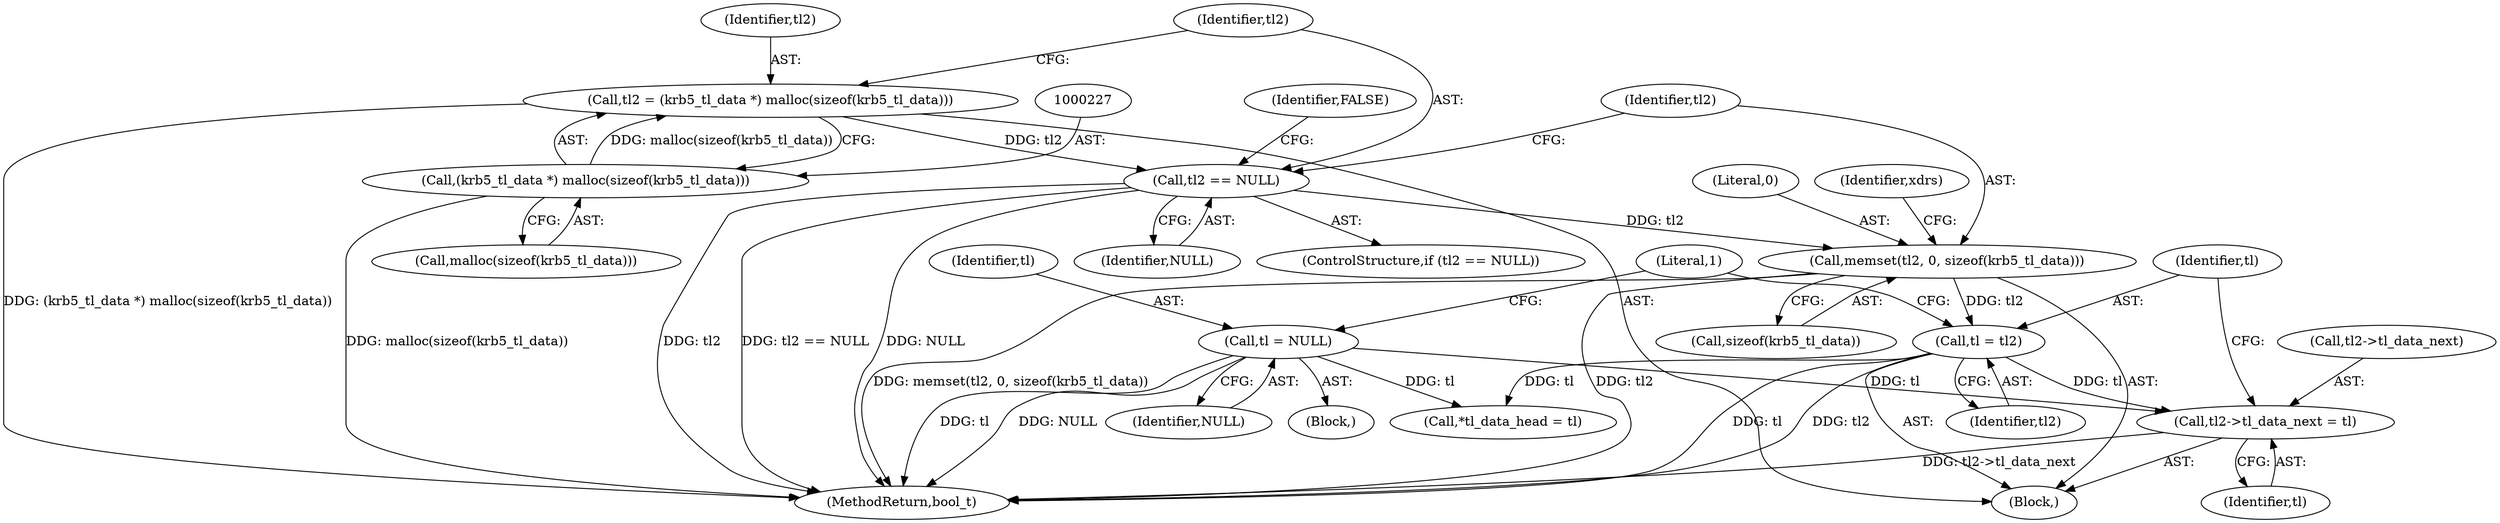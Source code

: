 digraph "0_krb5_a197e92349a4aa2141b5dff12e9dd44c2a2166e3_0@pointer" {
"1000272" [label="(Call,tl2->tl_data_next = tl)"];
"1000205" [label="(Call,tl = NULL)"];
"1000277" [label="(Call,tl = tl2)"];
"1000237" [label="(Call,memset(tl2, 0, sizeof(krb5_tl_data)))"];
"1000232" [label="(Call,tl2 == NULL)"];
"1000224" [label="(Call,tl2 = (krb5_tl_data *) malloc(sizeof(krb5_tl_data)))"];
"1000226" [label="(Call,(krb5_tl_data *) malloc(sizeof(krb5_tl_data)))"];
"1000273" [label="(Call,tl2->tl_data_next)"];
"1000112" [label="(Block,)"];
"1000276" [label="(Identifier,tl)"];
"1000231" [label="(ControlStructure,if (tl2 == NULL))"];
"1000232" [label="(Call,tl2 == NULL)"];
"1000280" [label="(Call,*tl_data_head = tl)"];
"1000237" [label="(Call,memset(tl2, 0, sizeof(krb5_tl_data)))"];
"1000245" [label="(Identifier,xdrs)"];
"1000233" [label="(Identifier,tl2)"];
"1000206" [label="(Identifier,tl)"];
"1000207" [label="(Identifier,NULL)"];
"1000205" [label="(Call,tl = NULL)"];
"1000279" [label="(Identifier,tl2)"];
"1000225" [label="(Identifier,tl2)"];
"1000224" [label="(Call,tl2 = (krb5_tl_data *) malloc(sizeof(krb5_tl_data)))"];
"1000209" [label="(Literal,1)"];
"1000226" [label="(Call,(krb5_tl_data *) malloc(sizeof(krb5_tl_data)))"];
"1000210" [label="(Block,)"];
"1000287" [label="(MethodReturn,bool_t)"];
"1000278" [label="(Identifier,tl)"];
"1000236" [label="(Identifier,FALSE)"];
"1000240" [label="(Call,sizeof(krb5_tl_data))"];
"1000228" [label="(Call,malloc(sizeof(krb5_tl_data)))"];
"1000234" [label="(Identifier,NULL)"];
"1000238" [label="(Identifier,tl2)"];
"1000277" [label="(Call,tl = tl2)"];
"1000272" [label="(Call,tl2->tl_data_next = tl)"];
"1000239" [label="(Literal,0)"];
"1000272" -> "1000210"  [label="AST: "];
"1000272" -> "1000276"  [label="CFG: "];
"1000273" -> "1000272"  [label="AST: "];
"1000276" -> "1000272"  [label="AST: "];
"1000278" -> "1000272"  [label="CFG: "];
"1000272" -> "1000287"  [label="DDG: tl2->tl_data_next"];
"1000205" -> "1000272"  [label="DDG: tl"];
"1000277" -> "1000272"  [label="DDG: tl"];
"1000205" -> "1000112"  [label="AST: "];
"1000205" -> "1000207"  [label="CFG: "];
"1000206" -> "1000205"  [label="AST: "];
"1000207" -> "1000205"  [label="AST: "];
"1000209" -> "1000205"  [label="CFG: "];
"1000205" -> "1000287"  [label="DDG: tl"];
"1000205" -> "1000287"  [label="DDG: NULL"];
"1000205" -> "1000280"  [label="DDG: tl"];
"1000277" -> "1000210"  [label="AST: "];
"1000277" -> "1000279"  [label="CFG: "];
"1000278" -> "1000277"  [label="AST: "];
"1000279" -> "1000277"  [label="AST: "];
"1000209" -> "1000277"  [label="CFG: "];
"1000277" -> "1000287"  [label="DDG: tl"];
"1000277" -> "1000287"  [label="DDG: tl2"];
"1000237" -> "1000277"  [label="DDG: tl2"];
"1000277" -> "1000280"  [label="DDG: tl"];
"1000237" -> "1000210"  [label="AST: "];
"1000237" -> "1000240"  [label="CFG: "];
"1000238" -> "1000237"  [label="AST: "];
"1000239" -> "1000237"  [label="AST: "];
"1000240" -> "1000237"  [label="AST: "];
"1000245" -> "1000237"  [label="CFG: "];
"1000237" -> "1000287"  [label="DDG: memset(tl2, 0, sizeof(krb5_tl_data))"];
"1000237" -> "1000287"  [label="DDG: tl2"];
"1000232" -> "1000237"  [label="DDG: tl2"];
"1000232" -> "1000231"  [label="AST: "];
"1000232" -> "1000234"  [label="CFG: "];
"1000233" -> "1000232"  [label="AST: "];
"1000234" -> "1000232"  [label="AST: "];
"1000236" -> "1000232"  [label="CFG: "];
"1000238" -> "1000232"  [label="CFG: "];
"1000232" -> "1000287"  [label="DDG: tl2"];
"1000232" -> "1000287"  [label="DDG: tl2 == NULL"];
"1000232" -> "1000287"  [label="DDG: NULL"];
"1000224" -> "1000232"  [label="DDG: tl2"];
"1000224" -> "1000210"  [label="AST: "];
"1000224" -> "1000226"  [label="CFG: "];
"1000225" -> "1000224"  [label="AST: "];
"1000226" -> "1000224"  [label="AST: "];
"1000233" -> "1000224"  [label="CFG: "];
"1000224" -> "1000287"  [label="DDG: (krb5_tl_data *) malloc(sizeof(krb5_tl_data))"];
"1000226" -> "1000224"  [label="DDG: malloc(sizeof(krb5_tl_data))"];
"1000226" -> "1000228"  [label="CFG: "];
"1000227" -> "1000226"  [label="AST: "];
"1000228" -> "1000226"  [label="AST: "];
"1000226" -> "1000287"  [label="DDG: malloc(sizeof(krb5_tl_data))"];
}
